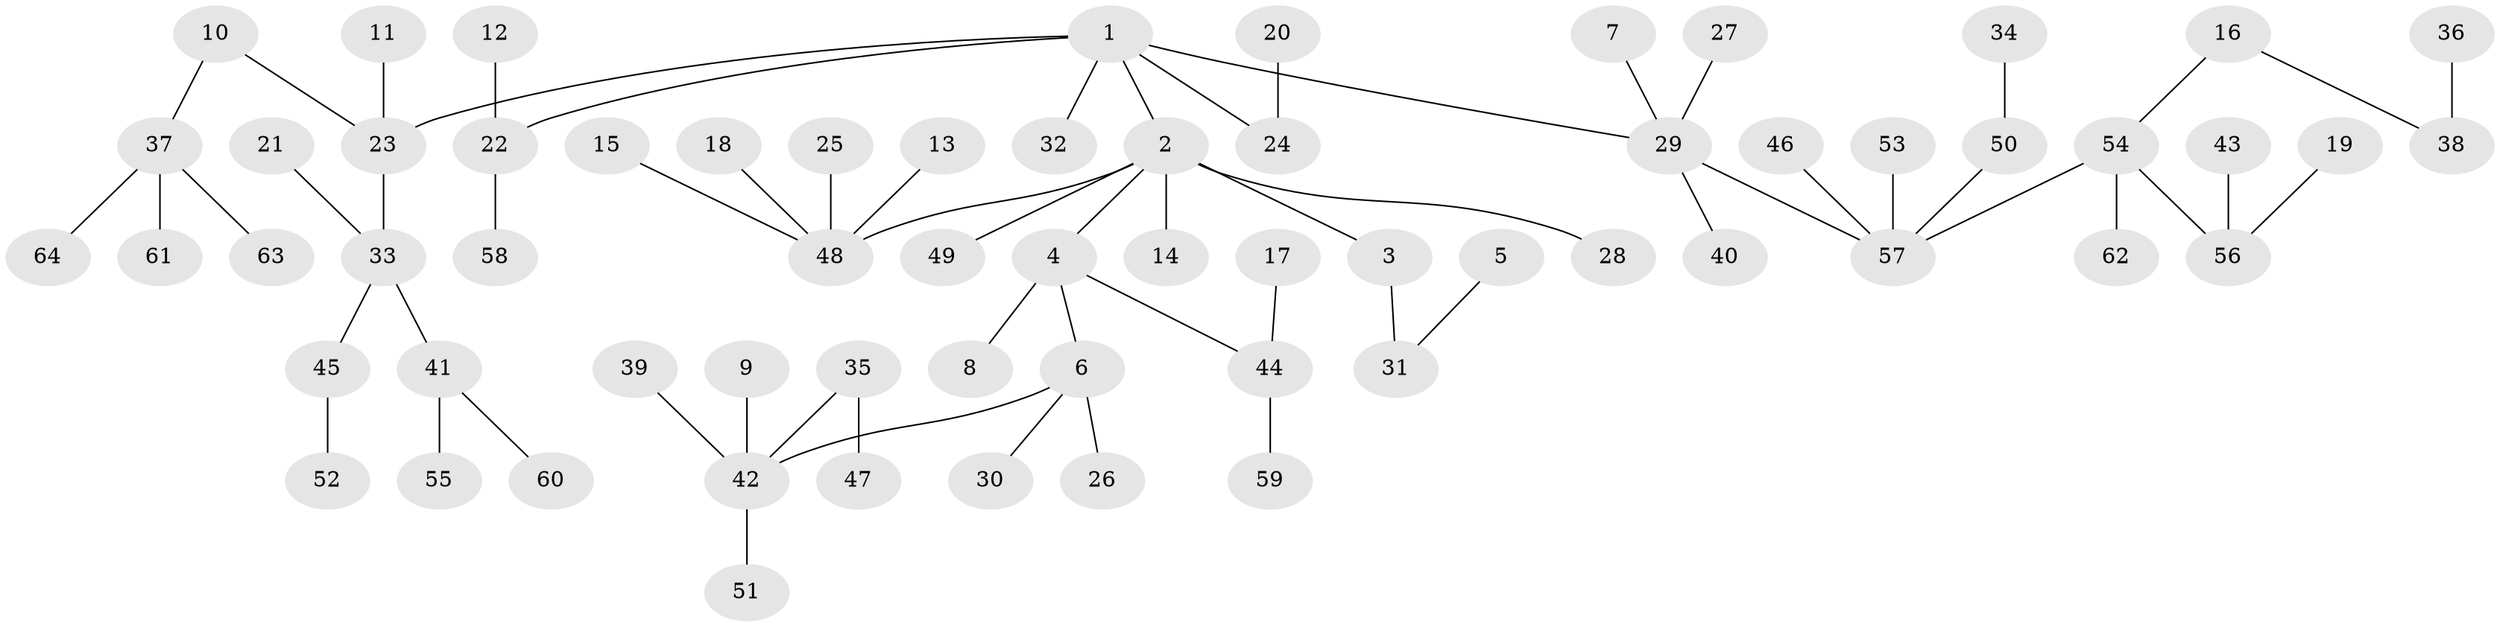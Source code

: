 // original degree distribution, {2: 0.2109375, 6: 0.0234375, 7: 0.0078125, 5: 0.03125, 4: 0.09375, 1: 0.53125, 3: 0.1015625}
// Generated by graph-tools (version 1.1) at 2025/50/03/09/25 03:50:23]
// undirected, 64 vertices, 63 edges
graph export_dot {
graph [start="1"]
  node [color=gray90,style=filled];
  1;
  2;
  3;
  4;
  5;
  6;
  7;
  8;
  9;
  10;
  11;
  12;
  13;
  14;
  15;
  16;
  17;
  18;
  19;
  20;
  21;
  22;
  23;
  24;
  25;
  26;
  27;
  28;
  29;
  30;
  31;
  32;
  33;
  34;
  35;
  36;
  37;
  38;
  39;
  40;
  41;
  42;
  43;
  44;
  45;
  46;
  47;
  48;
  49;
  50;
  51;
  52;
  53;
  54;
  55;
  56;
  57;
  58;
  59;
  60;
  61;
  62;
  63;
  64;
  1 -- 2 [weight=1.0];
  1 -- 22 [weight=1.0];
  1 -- 23 [weight=1.0];
  1 -- 24 [weight=1.0];
  1 -- 29 [weight=1.0];
  1 -- 32 [weight=1.0];
  2 -- 3 [weight=1.0];
  2 -- 4 [weight=1.0];
  2 -- 14 [weight=1.0];
  2 -- 28 [weight=1.0];
  2 -- 48 [weight=1.0];
  2 -- 49 [weight=1.0];
  3 -- 31 [weight=1.0];
  4 -- 6 [weight=1.0];
  4 -- 8 [weight=1.0];
  4 -- 44 [weight=1.0];
  5 -- 31 [weight=1.0];
  6 -- 26 [weight=1.0];
  6 -- 30 [weight=1.0];
  6 -- 42 [weight=1.0];
  7 -- 29 [weight=1.0];
  9 -- 42 [weight=1.0];
  10 -- 23 [weight=1.0];
  10 -- 37 [weight=1.0];
  11 -- 23 [weight=1.0];
  12 -- 22 [weight=1.0];
  13 -- 48 [weight=1.0];
  15 -- 48 [weight=1.0];
  16 -- 38 [weight=1.0];
  16 -- 54 [weight=1.0];
  17 -- 44 [weight=1.0];
  18 -- 48 [weight=1.0];
  19 -- 56 [weight=1.0];
  20 -- 24 [weight=1.0];
  21 -- 33 [weight=1.0];
  22 -- 58 [weight=1.0];
  23 -- 33 [weight=1.0];
  25 -- 48 [weight=1.0];
  27 -- 29 [weight=1.0];
  29 -- 40 [weight=1.0];
  29 -- 57 [weight=1.0];
  33 -- 41 [weight=1.0];
  33 -- 45 [weight=1.0];
  34 -- 50 [weight=1.0];
  35 -- 42 [weight=1.0];
  35 -- 47 [weight=1.0];
  36 -- 38 [weight=1.0];
  37 -- 61 [weight=1.0];
  37 -- 63 [weight=1.0];
  37 -- 64 [weight=1.0];
  39 -- 42 [weight=1.0];
  41 -- 55 [weight=1.0];
  41 -- 60 [weight=1.0];
  42 -- 51 [weight=1.0];
  43 -- 56 [weight=1.0];
  44 -- 59 [weight=1.0];
  45 -- 52 [weight=1.0];
  46 -- 57 [weight=1.0];
  50 -- 57 [weight=1.0];
  53 -- 57 [weight=1.0];
  54 -- 56 [weight=1.0];
  54 -- 57 [weight=1.0];
  54 -- 62 [weight=1.0];
}
